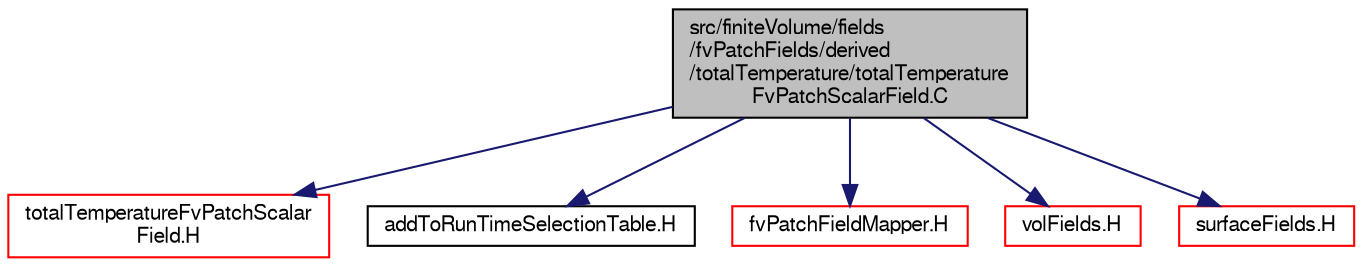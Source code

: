 digraph "src/finiteVolume/fields/fvPatchFields/derived/totalTemperature/totalTemperatureFvPatchScalarField.C"
{
  bgcolor="transparent";
  edge [fontname="FreeSans",fontsize="10",labelfontname="FreeSans",labelfontsize="10"];
  node [fontname="FreeSans",fontsize="10",shape=record];
  Node0 [label="src/finiteVolume/fields\l/fvPatchFields/derived\l/totalTemperature/totalTemperature\lFvPatchScalarField.C",height=0.2,width=0.4,color="black", fillcolor="grey75", style="filled", fontcolor="black"];
  Node0 -> Node1 [color="midnightblue",fontsize="10",style="solid",fontname="FreeSans"];
  Node1 [label="totalTemperatureFvPatchScalar\lField.H",height=0.2,width=0.4,color="red",URL="$a02303.html"];
  Node0 -> Node190 [color="midnightblue",fontsize="10",style="solid",fontname="FreeSans"];
  Node190 [label="addToRunTimeSelectionTable.H",height=0.2,width=0.4,color="black",URL="$a09263.html",tooltip="Macros for easy insertion into run-time selection tables. "];
  Node0 -> Node191 [color="midnightblue",fontsize="10",style="solid",fontname="FreeSans"];
  Node191 [label="fvPatchFieldMapper.H",height=0.2,width=0.4,color="red",URL="$a02468.html"];
  Node0 -> Node192 [color="midnightblue",fontsize="10",style="solid",fontname="FreeSans"];
  Node192 [label="volFields.H",height=0.2,width=0.4,color="red",URL="$a02750.html"];
  Node0 -> Node305 [color="midnightblue",fontsize="10",style="solid",fontname="FreeSans"];
  Node305 [label="surfaceFields.H",height=0.2,width=0.4,color="red",URL="$a02735.html",tooltip="Foam::surfaceFields. "];
}
